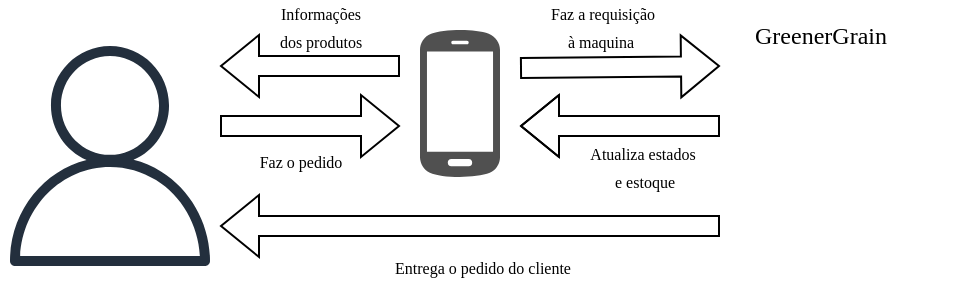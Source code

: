 <mxfile version="21.1.1" type="device">
  <diagram name="Página-1" id="qaSdFbt0vFk1w8-0QRgm">
    <mxGraphModel dx="548" dy="510" grid="1" gridSize="10" guides="1" tooltips="1" connect="1" arrows="1" fold="1" page="1" pageScale="1" pageWidth="827" pageHeight="1169" math="0" shadow="0">
      <root>
        <mxCell id="0" />
        <mxCell id="1" parent="0" />
        <mxCell id="K-Ovf4jEbWBJWLc7WqOu-1" value="" style="shape=image;html=1;verticalAlign=top;verticalLabelPosition=bottom;labelBackgroundColor=#ffffff;imageAspect=0;aspect=fixed;image=https://cdn4.iconfinder.com/data/icons/ionicons/512/icon-leaf-128.png" vertex="1" parent="1">
          <mxGeometry x="400" y="70" width="120" height="120" as="geometry" />
        </mxCell>
        <mxCell id="K-Ovf4jEbWBJWLc7WqOu-2" value="" style="sketch=0;outlineConnect=0;fontColor=#232F3E;gradientColor=none;fillColor=#232F3D;strokeColor=none;dashed=0;verticalLabelPosition=bottom;verticalAlign=top;align=center;html=1;fontSize=12;fontStyle=0;aspect=fixed;pointerEvents=1;shape=mxgraph.aws4.user;" vertex="1" parent="1">
          <mxGeometry x="40" y="80" width="110" height="110" as="geometry" />
        </mxCell>
        <mxCell id="K-Ovf4jEbWBJWLc7WqOu-3" value="" style="sketch=0;pointerEvents=1;shadow=0;dashed=0;html=1;strokeColor=none;fillColor=#505050;labelPosition=center;verticalLabelPosition=bottom;verticalAlign=top;outlineConnect=0;align=center;shape=mxgraph.office.devices.cell_phone_android_proportional;" vertex="1" parent="1">
          <mxGeometry x="250" y="71" width="40" height="75.25" as="geometry" />
        </mxCell>
        <mxCell id="K-Ovf4jEbWBJWLc7WqOu-4" value="" style="shape=flexArrow;endArrow=classic;html=1;rounded=0;" edge="1" parent="1">
          <mxGeometry width="50" height="50" relative="1" as="geometry">
            <mxPoint x="150" y="120" as="sourcePoint" />
            <mxPoint x="240" y="120" as="targetPoint" />
          </mxGeometry>
        </mxCell>
        <mxCell id="K-Ovf4jEbWBJWLc7WqOu-5" value="&lt;font style=&quot;font-size: 8px;&quot;&gt;Faz o pedido&lt;/font&gt;" style="edgeLabel;html=1;align=center;verticalAlign=middle;resizable=0;points=[];fontFamily=Georgia;" vertex="1" connectable="0" parent="K-Ovf4jEbWBJWLc7WqOu-4">
          <mxGeometry x="-0.165" y="-1" relative="1" as="geometry">
            <mxPoint x="2" y="16" as="offset" />
          </mxGeometry>
        </mxCell>
        <mxCell id="K-Ovf4jEbWBJWLc7WqOu-6" value="&lt;font face=&quot;Comic Sans MS&quot;&gt;GreenerGrain&lt;/font&gt;" style="text;html=1;align=center;verticalAlign=middle;resizable=0;points=[];autosize=1;strokeColor=none;fillColor=none;fontFamily=Helvetica;" vertex="1" parent="1">
          <mxGeometry x="400" y="60" width="100" height="30" as="geometry" />
        </mxCell>
        <mxCell id="K-Ovf4jEbWBJWLc7WqOu-7" value="" style="shape=flexArrow;endArrow=classic;html=1;rounded=0;" edge="1" parent="1">
          <mxGeometry width="50" height="50" relative="1" as="geometry">
            <mxPoint x="300" y="91" as="sourcePoint" />
            <mxPoint x="400" y="90" as="targetPoint" />
          </mxGeometry>
        </mxCell>
        <mxCell id="K-Ovf4jEbWBJWLc7WqOu-8" value="&lt;font style=&quot;font-size: 8px;&quot;&gt;Faz a requisição &lt;br&gt;à maquina&amp;nbsp;&lt;/font&gt;" style="edgeLabel;html=1;align=center;verticalAlign=middle;resizable=0;points=[];fontFamily=Georgia;" vertex="1" connectable="0" parent="K-Ovf4jEbWBJWLc7WqOu-7">
          <mxGeometry x="-0.268" y="-3" relative="1" as="geometry">
            <mxPoint x="4" y="-24" as="offset" />
          </mxGeometry>
        </mxCell>
        <mxCell id="K-Ovf4jEbWBJWLc7WqOu-9" value="" style="shape=flexArrow;endArrow=classic;html=1;rounded=0;fontSize=8;" edge="1" parent="1">
          <mxGeometry width="50" height="50" relative="1" as="geometry">
            <mxPoint x="400" y="120" as="sourcePoint" />
            <mxPoint x="300" y="120" as="targetPoint" />
            <Array as="points">
              <mxPoint x="350" y="120" />
            </Array>
          </mxGeometry>
        </mxCell>
        <mxCell id="K-Ovf4jEbWBJWLc7WqOu-10" value="&lt;font style=&quot;font-size: 8px;&quot;&gt;Atualiza estados&lt;br&gt;&amp;nbsp;e estoque&lt;/font&gt;" style="edgeLabel;html=1;align=center;verticalAlign=middle;resizable=0;points=[];fontFamily=Georgia;" vertex="1" connectable="0" parent="K-Ovf4jEbWBJWLc7WqOu-9">
          <mxGeometry x="0.346" y="4" relative="1" as="geometry">
            <mxPoint x="28" y="16" as="offset" />
          </mxGeometry>
        </mxCell>
        <mxCell id="K-Ovf4jEbWBJWLc7WqOu-11" value="" style="shape=flexArrow;endArrow=classic;html=1;rounded=0;" edge="1" parent="1">
          <mxGeometry width="50" height="50" relative="1" as="geometry">
            <mxPoint x="400" y="170" as="sourcePoint" />
            <mxPoint x="150" y="170" as="targetPoint" />
          </mxGeometry>
        </mxCell>
        <mxCell id="K-Ovf4jEbWBJWLc7WqOu-12" value="&lt;font style=&quot;font-size: 8px;&quot;&gt;Entrega o pedido do cliente&lt;/font&gt;" style="edgeLabel;html=1;align=center;verticalAlign=middle;resizable=0;points=[];fontFamily=Georgia;" vertex="1" connectable="0" parent="K-Ovf4jEbWBJWLc7WqOu-11">
          <mxGeometry x="-0.478" y="-1" relative="1" as="geometry">
            <mxPoint x="-54" y="21" as="offset" />
          </mxGeometry>
        </mxCell>
        <mxCell id="K-Ovf4jEbWBJWLc7WqOu-13" value="" style="shape=flexArrow;endArrow=classic;html=1;rounded=0;" edge="1" parent="1">
          <mxGeometry width="50" height="50" relative="1" as="geometry">
            <mxPoint x="240" y="90" as="sourcePoint" />
            <mxPoint x="150" y="90" as="targetPoint" />
          </mxGeometry>
        </mxCell>
        <mxCell id="K-Ovf4jEbWBJWLc7WqOu-15" value="&lt;span style=&quot;font-size: 8px;&quot;&gt;Informações &lt;br&gt;dos produtos&lt;/span&gt;" style="edgeLabel;html=1;align=center;verticalAlign=middle;resizable=0;points=[];fontFamily=Georgia;" vertex="1" connectable="0" parent="K-Ovf4jEbWBJWLc7WqOu-13">
          <mxGeometry x="-0.378" y="1" relative="1" as="geometry">
            <mxPoint x="-12" y="-21" as="offset" />
          </mxGeometry>
        </mxCell>
      </root>
    </mxGraphModel>
  </diagram>
</mxfile>
